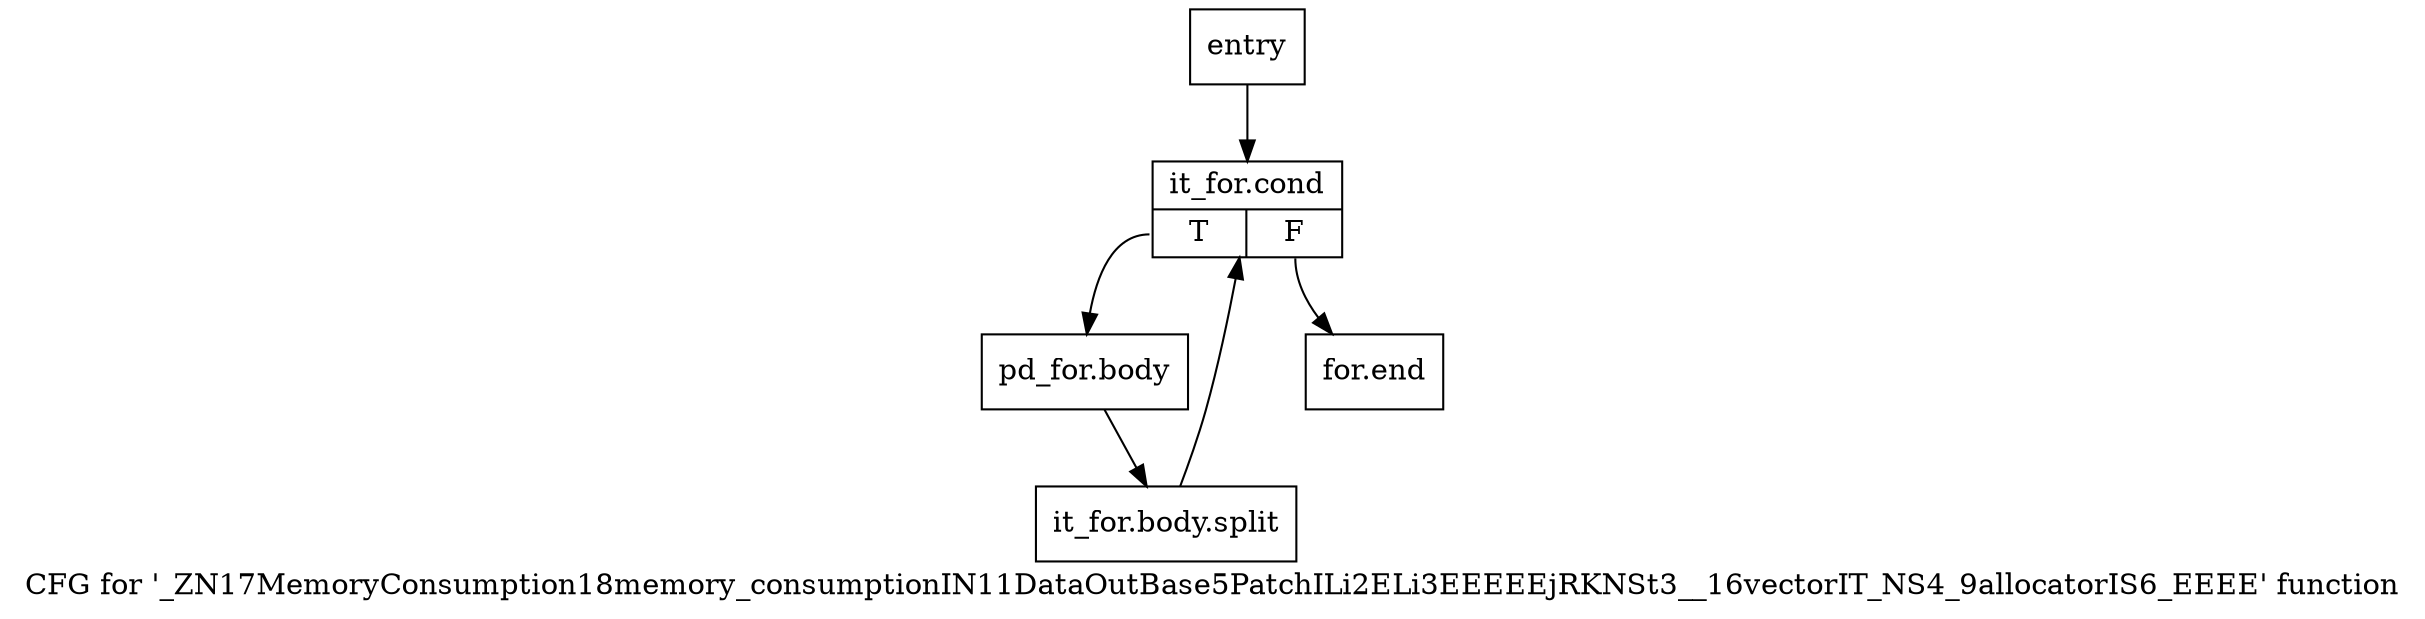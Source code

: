 digraph "CFG for '_ZN17MemoryConsumption18memory_consumptionIN11DataOutBase5PatchILi2ELi3EEEEEjRKNSt3__16vectorIT_NS4_9allocatorIS6_EEEE' function" {
	label="CFG for '_ZN17MemoryConsumption18memory_consumptionIN11DataOutBase5PatchILi2ELi3EEEEEjRKNSt3__16vectorIT_NS4_9allocatorIS6_EEEE' function";

	Node0x31d5440 [shape=record,label="{entry}"];
	Node0x31d5440 -> Node0x31d5490;
	Node0x31d5490 [shape=record,label="{it_for.cond|{<s0>T|<s1>F}}"];
	Node0x31d5490:s0 -> Node0x31d54e0;
	Node0x31d5490:s1 -> Node0x31d5530;
	Node0x31d54e0 [shape=record,label="{pd_for.body}"];
	Node0x31d54e0 -> Node0x7f0e250;
	Node0x7f0e250 [shape=record,label="{it_for.body.split}"];
	Node0x7f0e250 -> Node0x31d5490;
	Node0x31d5530 [shape=record,label="{for.end}"];
}
